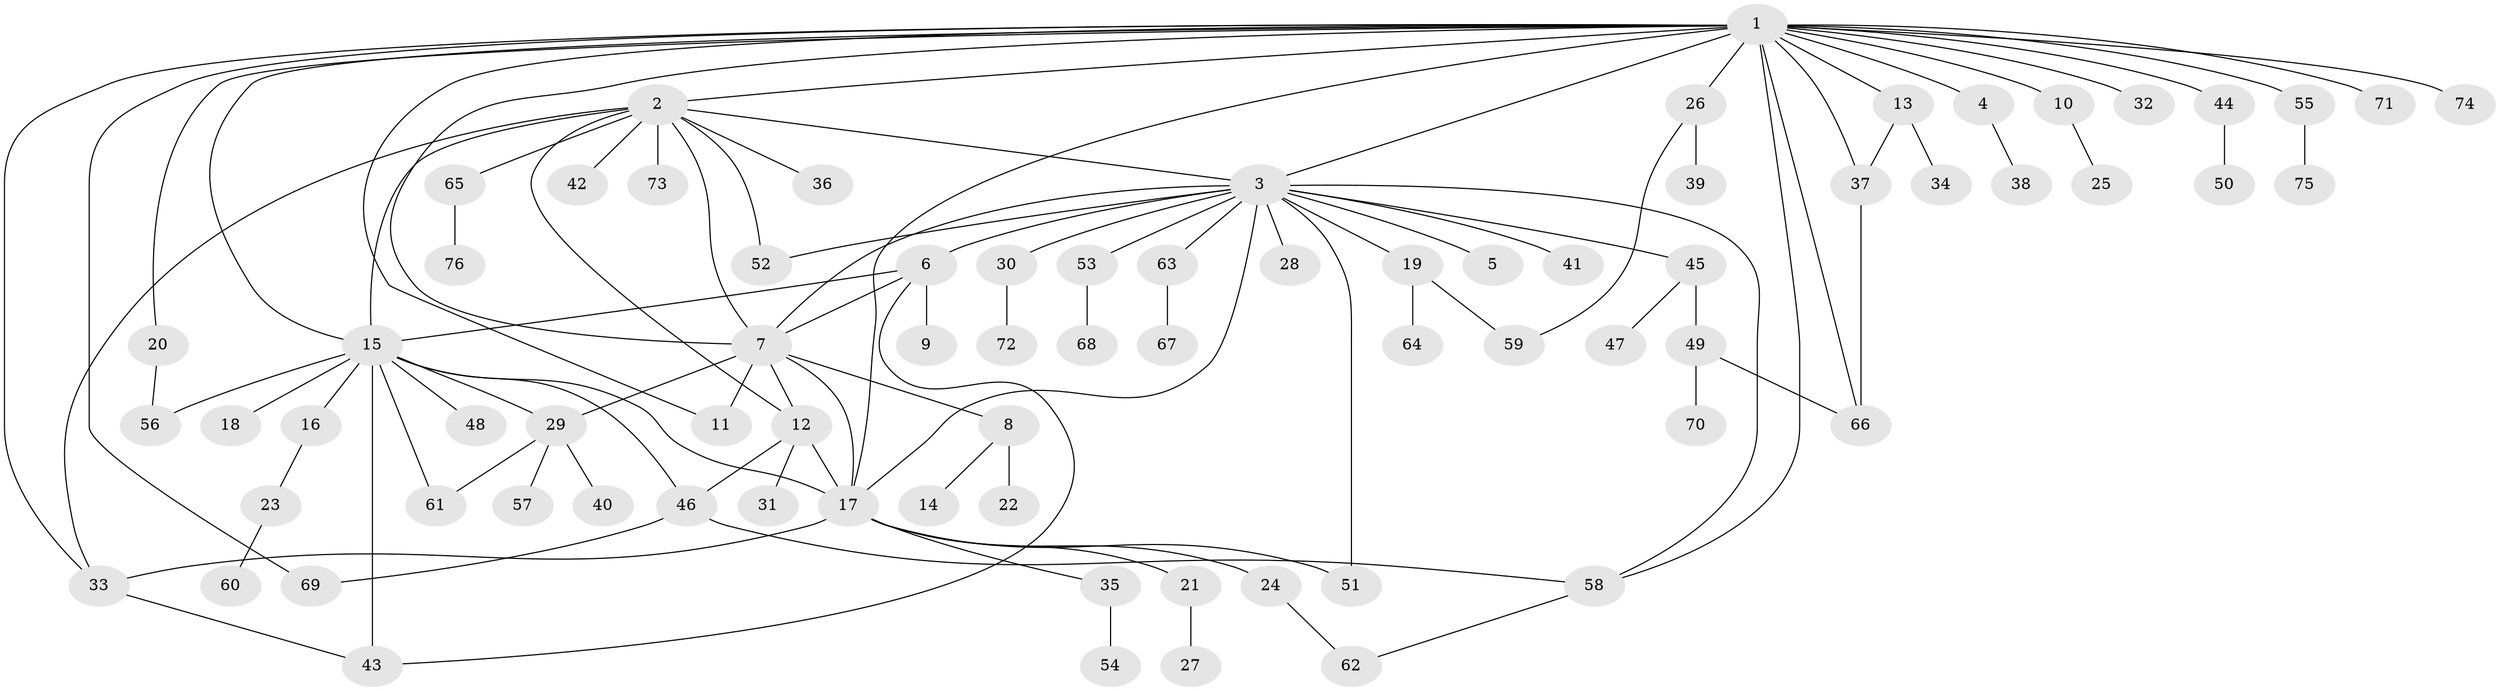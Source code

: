 // Generated by graph-tools (version 1.1) at 2025/49/03/09/25 03:49:50]
// undirected, 76 vertices, 105 edges
graph export_dot {
graph [start="1"]
  node [color=gray90,style=filled];
  1;
  2;
  3;
  4;
  5;
  6;
  7;
  8;
  9;
  10;
  11;
  12;
  13;
  14;
  15;
  16;
  17;
  18;
  19;
  20;
  21;
  22;
  23;
  24;
  25;
  26;
  27;
  28;
  29;
  30;
  31;
  32;
  33;
  34;
  35;
  36;
  37;
  38;
  39;
  40;
  41;
  42;
  43;
  44;
  45;
  46;
  47;
  48;
  49;
  50;
  51;
  52;
  53;
  54;
  55;
  56;
  57;
  58;
  59;
  60;
  61;
  62;
  63;
  64;
  65;
  66;
  67;
  68;
  69;
  70;
  71;
  72;
  73;
  74;
  75;
  76;
  1 -- 2;
  1 -- 3;
  1 -- 4;
  1 -- 7;
  1 -- 10;
  1 -- 11;
  1 -- 13;
  1 -- 15;
  1 -- 17;
  1 -- 20;
  1 -- 26;
  1 -- 32;
  1 -- 33;
  1 -- 37;
  1 -- 44;
  1 -- 55;
  1 -- 58;
  1 -- 66;
  1 -- 69;
  1 -- 71;
  1 -- 74;
  2 -- 3;
  2 -- 7;
  2 -- 12;
  2 -- 15;
  2 -- 33;
  2 -- 36;
  2 -- 42;
  2 -- 52;
  2 -- 65;
  2 -- 73;
  3 -- 5;
  3 -- 6;
  3 -- 7;
  3 -- 17;
  3 -- 19;
  3 -- 28;
  3 -- 30;
  3 -- 41;
  3 -- 45;
  3 -- 51;
  3 -- 52;
  3 -- 53;
  3 -- 58;
  3 -- 63;
  4 -- 38;
  6 -- 7;
  6 -- 9;
  6 -- 15;
  6 -- 43;
  7 -- 8;
  7 -- 11;
  7 -- 12;
  7 -- 17;
  7 -- 29;
  8 -- 14;
  8 -- 22;
  10 -- 25;
  12 -- 17;
  12 -- 31;
  12 -- 46;
  13 -- 34;
  13 -- 37;
  15 -- 16;
  15 -- 17;
  15 -- 18;
  15 -- 29;
  15 -- 43;
  15 -- 46;
  15 -- 48;
  15 -- 56;
  15 -- 61;
  16 -- 23;
  17 -- 21;
  17 -- 24;
  17 -- 33;
  17 -- 35;
  17 -- 51;
  19 -- 59;
  19 -- 64;
  20 -- 56;
  21 -- 27;
  23 -- 60;
  24 -- 62;
  26 -- 39;
  26 -- 59;
  29 -- 40;
  29 -- 57;
  29 -- 61;
  30 -- 72;
  33 -- 43;
  35 -- 54;
  37 -- 66;
  44 -- 50;
  45 -- 47;
  45 -- 49;
  46 -- 58;
  46 -- 69;
  49 -- 66;
  49 -- 70;
  53 -- 68;
  55 -- 75;
  58 -- 62;
  63 -- 67;
  65 -- 76;
}
